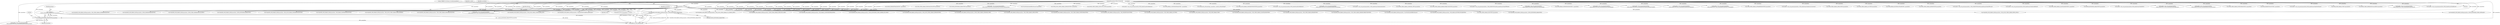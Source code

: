 digraph "0_Android_89913d7df36dbeb458ce165856bd6505a2ec647d_2@pointer" {
"1002637" [label="(Call,* pParam =\n (QOMX_EXTNINDEX_PARAMTYPE*)paramData)"];
"1002639" [label="(Call,(QOMX_EXTNINDEX_PARAMTYPE*)paramData)"];
"1002633" [label="(Call,VALIDATE_OMX_PARAM_DATA(paramData, QOMX_EXTNINDEX_PARAMTYPE))"];
"1000131" [label="(Call,paramData == NULL)"];
"1000112" [label="(MethodParameterIn,OMX_IN OMX_PTR        paramData)"];
"1002298" [label="(Call,(QOMX_INDEXEXTRADATATYPE *)paramData)"];
"1000136" [label="(Literal,\"ERROR: Get Param in Invalid paramData\")"];
"1000790" [label="(Call,VALIDATE_OMX_PARAM_DATA(paramData, OMX_VIDEO_PARAM_MPEG4TYPE))"];
"1002290" [label="(Call,VALIDATE_OMX_PARAM_DATA(paramData, QOMX_INDEXEXTRADATATYPE))"];
"1000142" [label="(Identifier,m_state)"];
"1002641" [label="(Identifier,paramData)"];
"1000171" [label="(Call,VALIDATE_OMX_PARAM_DATA(paramData, OMX_PARAM_PORTDEFINITIONTYPE))"];
"1001284" [label="(Call,(OMX_VIDEO_PARAM_PROFILELEVELTYPE*)paramData)"];
"1002551" [label="(Call,VALIDATE_OMX_PARAM_DATA(paramData, QOMX_VIDEO_PARAM_LTRCOUNT_TYPE))"];
"1002587" [label="(Call,(QOMX_EXTNINDEX_PARAMTYPE*)paramData)"];
"1000590" [label="(Call,VALIDATE_OMX_PARAM_DATA(paramData, OMX_VIDEO_PARAM_PORTFORMATTYPE))"];
"1002122" [label="(Call,VALIDATE_OMX_PARAM_DATA(paramData, OMX_VIDEO_PARAM_INTRAREFRESHTYPE))"];
"1002928" [label="(Call,handle->venc_set_param(paramData,\n (OMX_INDEXTYPE)OMX_QcomIndexParamVideoHybridHierpMode))"];
"1002759" [label="(Call,VALIDATE_OMX_PARAM_DATA(paramData, QOMX_VIDEO_HIERARCHICALLAYERS))"];
"1002158" [label="(Call,(StoreMetaDataInBuffersParams*)paramData)"];
"1002011" [label="(Call,VALIDATE_OMX_PARAM_DATA(paramData, OMX_QCOM_PARAM_PORTDEFINITIONTYPE))"];
"1002910" [label="(Call,handle->venc_set_param(paramData,\n (OMX_INDEXTYPE) OMX_QcomIndexParamSetMVSearchrange))"];
"1002639" [label="(Call,(QOMX_EXTNINDEX_PARAMTYPE*)paramData)"];
"1001966" [label="(Call,(OMX_QCOM_VIDEO_PARAM_QPRANGETYPE*) paramData)"];
"1002848" [label="(Call,VALIDATE_OMX_PARAM_DATA(paramData, OMX_QCOM_VIDEO_PARAM_VUI_TIMING_INFO))"];
"1002557" [label="(Call,(QOMX_VIDEO_PARAM_LTRCOUNT_TYPE*)paramData)"];
"1000295" [label="(Call,handle->venc_set_param(paramData,OMX_IndexParamPortDefinition))"];
"1001548" [label="(Call,(OMX_PARAM_COMPONENTROLETYPE *) paramData)"];
"1002899" [label="(Call,memcpy(&m_sParamInitqp, paramData, sizeof(m_sParamInitqp)))"];
"1002017" [label="(Call,(OMX_QCOM_PARAM_PORTDEFINITIONTYPE*)paramData)"];
"1000489" [label="(Call,handle->venc_set_param(paramData,OMX_IndexParamPortDefinition))"];
"1002695" [label="(Call,handle->venc_set_param(paramData,\n (OMX_INDEXTYPE)OMX_QcomIndexEnableH263PlusPType))"];
"1001958" [label="(Call,VALIDATE_OMX_PARAM_DATA(paramData, OMX_QCOM_VIDEO_PARAM_QPRANGETYPE))"];
"1002633" [label="(Call,VALIDATE_OMX_PARAM_DATA(paramData, QOMX_EXTNINDEX_PARAMTYPE))"];
"1001920" [label="(Call,handle->venc_set_param(paramData, OMX_IndexParamVideoQuantization))"];
"1001807" [label="(Call,VALIDATE_OMX_PARAM_DATA(paramData, OMX_PRIORITYMGMTTYPE))"];
"1002527" [label="(Call,(QOMX_VIDEO_PARAM_LTRMODE_TYPE*)paramData)"];
"1000698" [label="(Call,VALIDATE_OMX_PARAM_DATA(paramData, OMX_PORT_PARAM_TYPE))"];
"1000131" [label="(Call,paramData == NULL)"];
"1002092" [label="(Call,VALIDATE_OMX_PARAM_DATA(paramData, OMX_VIDEO_PARAM_ERRORCORRECTIONTYPE))"];
"1002100" [label="(Call,(OMX_VIDEO_PARAM_ERRORCORRECTIONTYPE*)paramData)"];
"1002651" [label="(Call,handle->venc_set_param(paramData,\n (OMX_INDEXTYPE)OMX_QcomIndexEnableSliceDeliveryMode))"];
"1002532" [label="(Call,handle->venc_set_param(paramData, (OMX_INDEXTYPE)QOMX_IndexParamVideoLTRMode))"];
"1002889" [label="(Call,handle->venc_set_param(paramData,\n (OMX_INDEXTYPE)QOMX_IndexParamVideoInitialQp))"];
"1002152" [label="(Call,VALIDATE_OMX_PARAM_DATA(paramData, StoreMetaDataInBuffersParams))"];
"1000177" [label="(Call,(OMX_PARAM_PORTDEFINITIONTYPE *) paramData)"];
"1002675" [label="(Call,VALIDATE_OMX_PARAM_DATA(paramData, QOMX_EXTNINDEX_PARAMTYPE))"];
"1001978" [label="(Call,handle->venc_set_param(paramData,\n (OMX_INDEXTYPE)OMX_QcomIndexParamVideoQPRange))"];
"1002866" [label="(Call,VALIDATE_OMX_PARAM_DATA(paramData, OMX_QCOM_VIDEO_PARAM_PEAK_BITRATE))"];
"1002724" [label="(Call,handle->venc_set_param(paramData,\n (OMX_INDEXTYPE)OMX_QcomIndexParamSequenceHeaderWithIDR))"];
"1002638" [label="(Identifier,pParam)"];
"1000112" [label="(MethodParameterIn,OMX_IN OMX_PTR        paramData)"];
"1002744" [label="(Call,handle->venc_set_param(paramData,\n (OMX_INDEXTYPE)OMX_QcomIndexParamH264AUDelimiter))"];
"1001278" [label="(Call,VALIDATE_OMX_PARAM_DATA(paramData, OMX_VIDEO_PARAM_PROFILELEVELTYPE))"];
"1002739" [label="(Call,VALIDATE_OMX_PARAM_DATA(paramData, OMX_QCOM_VIDEO_CONFIG_H264_AUD))"];
"1002853" [label="(Call,handle->venc_set_param(paramData,\n (OMX_INDEXTYPE) OMX_QcomIndexParamH264VUITimingInfo))"];
"1002719" [label="(Call,VALIDATE_OMX_PARAM_DATA(paramData, PrependSPSPPSToIDRFramesParams))"];
"1000132" [label="(Identifier,paramData)"];
"1001542" [label="(Call,VALIDATE_OMX_PARAM_DATA(paramData, OMX_PARAM_COMPONENTROLETYPE))"];
"1002130" [label="(Call,(OMX_VIDEO_PARAM_INTRAREFRESHTYPE*)paramData)"];
"1002105" [label="(Call,handle->venc_set_param(paramData, OMX_IndexParamVideoErrorCorrection))"];
"1000796" [label="(Call,(OMX_VIDEO_PARAM_MPEG4TYPE*)paramData)"];
"1002923" [label="(Call,VALIDATE_OMX_PARAM_DATA(paramData, QOMX_EXTNINDEX_VIDEO_HYBRID_HP_MODE))"];
"1002521" [label="(Call,VALIDATE_OMX_PARAM_DATA(paramData, QOMX_VIDEO_PARAM_LTRMODE_TYPE))"];
"1000133" [label="(Identifier,NULL)"];
"1000967" [label="(Call,(OMX_VIDEO_PARAM_AVCTYPE*)paramData)"];
"1001866" [label="(Call,(OMX_PARAM_BUFFERSUPPLIERTYPE*) paramData)"];
"1002632" [label="(Block,)"];
"1002635" [label="(Identifier,QOMX_EXTNINDEX_PARAMTYPE)"];
"1000961" [label="(Call,VALIDATE_OMX_PARAM_DATA(paramData, OMX_VIDEO_PARAM_AVCTYPE))"];
"1000718" [label="(Call,(OMX_VIDEO_PARAM_BITRATETYPE*)paramData)"];
"1001900" [label="(Call,VALIDATE_OMX_PARAM_DATA(paramData, OMX_VIDEO_PARAM_QUANTIZATIONTYPE))"];
"1000712" [label="(Call,VALIDATE_OMX_PARAM_DATA(paramData, OMX_VIDEO_PARAM_BITRATETYPE))"];
"1002645" [label="(Identifier,pParam)"];
"1002562" [label="(Call,handle->venc_set_param(paramData, (OMX_INDEXTYPE)QOMX_IndexParamVideoLTRCount))"];
"1000130" [label="(ControlStructure,if (paramData == NULL))"];
"1002135" [label="(Call,handle->venc_set_param(paramData,OMX_IndexParamVideoIntraRefresh))"];
"1002634" [label="(Identifier,paramData)"];
"1001858" [label="(Call,VALIDATE_OMX_PARAM_DATA(paramData, OMX_PARAM_BUFFERSUPPLIERTYPE))"];
"1001908" [label="(Call,(OMX_VIDEO_PARAM_QUANTIZATIONTYPE*) paramData)"];
"1002681" [label="(Call,(QOMX_EXTNINDEX_PARAMTYPE*)paramData)"];
"1000931" [label="(Call,handle->venc_set_param(paramData,OMX_IndexParamVideoH263))"];
"1000924" [label="(Call,(OMX_VIDEO_PARAM_H263TYPE*)paramData)"];
"1002871" [label="(Call,handle->venc_set_param(paramData,\n (OMX_INDEXTYPE) OMX_QcomIndexParamPeakBitrate))"];
"1002779" [label="(Call,handle->venc_set_param(paramData,\n (OMX_INDEXTYPE)OMX_QcomIndexHierarchicalStructure))"];
"1000596" [label="(Call,(OMX_VIDEO_PARAM_PORTFORMATTYPE *)paramData)"];
"1002951" [label="(MethodReturn,OMX_ERRORTYPE)"];
"1002581" [label="(Call,VALIDATE_OMX_PARAM_DATA(paramData, QOMX_EXTNINDEX_PARAMTYPE))"];
"1002830" [label="(Call,VALIDATE_OMX_PARAM_DATA(paramData, OMX_QCOM_VIDEO_PARAM_PERF_LEVEL))"];
"1001824" [label="(Call,(OMX_PRIORITYMGMTTYPE*) paramData)"];
"1000613" [label="(Call,handle->venc_set_param(paramData,OMX_IndexParamVideoPortFormat))"];
"1000704" [label="(Call,(OMX_PORT_PARAM_TYPE*)(paramData))"];
"1002765" [label="(Call,(QOMX_VIDEO_HIERARCHICALLAYERS*)paramData)"];
"1002835" [label="(Call,handle->venc_set_param(paramData,\n (OMX_INDEXTYPE) OMX_QcomIndexParamPerfLevel))"];
"1002637" [label="(Call,* pParam =\n (QOMX_EXTNINDEX_PARAMTYPE*)paramData)"];
"1000725" [label="(Call,handle->venc_set_param(paramData,OMX_IndexParamVideoBitrate))"];
"1002884" [label="(Call,VALIDATE_OMX_PARAM_DATA(paramData, QOMX_EXTNINDEX_VIDEO_INITIALQP))"];
"1002637" -> "1002632"  [label="AST: "];
"1002637" -> "1002639"  [label="CFG: "];
"1002638" -> "1002637"  [label="AST: "];
"1002639" -> "1002637"  [label="AST: "];
"1002645" -> "1002637"  [label="CFG: "];
"1002637" -> "1002951"  [label="DDG: (QOMX_EXTNINDEX_PARAMTYPE*)paramData"];
"1002637" -> "1002951"  [label="DDG: pParam"];
"1002639" -> "1002637"  [label="DDG: paramData"];
"1002639" -> "1002641"  [label="CFG: "];
"1002640" -> "1002639"  [label="AST: "];
"1002641" -> "1002639"  [label="AST: "];
"1002639" -> "1002951"  [label="DDG: paramData"];
"1002633" -> "1002639"  [label="DDG: paramData"];
"1000112" -> "1002639"  [label="DDG: paramData"];
"1002639" -> "1002651"  [label="DDG: paramData"];
"1002633" -> "1002632"  [label="AST: "];
"1002633" -> "1002635"  [label="CFG: "];
"1002634" -> "1002633"  [label="AST: "];
"1002635" -> "1002633"  [label="AST: "];
"1002638" -> "1002633"  [label="CFG: "];
"1002633" -> "1002951"  [label="DDG: VALIDATE_OMX_PARAM_DATA(paramData, QOMX_EXTNINDEX_PARAMTYPE)"];
"1002633" -> "1002951"  [label="DDG: QOMX_EXTNINDEX_PARAMTYPE"];
"1000131" -> "1002633"  [label="DDG: paramData"];
"1000112" -> "1002633"  [label="DDG: paramData"];
"1000131" -> "1000130"  [label="AST: "];
"1000131" -> "1000133"  [label="CFG: "];
"1000132" -> "1000131"  [label="AST: "];
"1000133" -> "1000131"  [label="AST: "];
"1000136" -> "1000131"  [label="CFG: "];
"1000142" -> "1000131"  [label="CFG: "];
"1000131" -> "1002951"  [label="DDG: paramData"];
"1000131" -> "1002951"  [label="DDG: NULL"];
"1000131" -> "1002951"  [label="DDG: paramData == NULL"];
"1000112" -> "1000131"  [label="DDG: paramData"];
"1000131" -> "1000171"  [label="DDG: paramData"];
"1000131" -> "1000590"  [label="DDG: paramData"];
"1000131" -> "1000698"  [label="DDG: paramData"];
"1000131" -> "1000712"  [label="DDG: paramData"];
"1000131" -> "1000790"  [label="DDG: paramData"];
"1000131" -> "1000924"  [label="DDG: paramData"];
"1000131" -> "1000961"  [label="DDG: paramData"];
"1000131" -> "1001278"  [label="DDG: paramData"];
"1000131" -> "1001542"  [label="DDG: paramData"];
"1000131" -> "1001807"  [label="DDG: paramData"];
"1000131" -> "1001858"  [label="DDG: paramData"];
"1000131" -> "1001900"  [label="DDG: paramData"];
"1000131" -> "1001958"  [label="DDG: paramData"];
"1000131" -> "1002011"  [label="DDG: paramData"];
"1000131" -> "1002092"  [label="DDG: paramData"];
"1000131" -> "1002122"  [label="DDG: paramData"];
"1000131" -> "1002152"  [label="DDG: paramData"];
"1000131" -> "1002290"  [label="DDG: paramData"];
"1000131" -> "1002521"  [label="DDG: paramData"];
"1000131" -> "1002551"  [label="DDG: paramData"];
"1000131" -> "1002581"  [label="DDG: paramData"];
"1000131" -> "1002675"  [label="DDG: paramData"];
"1000131" -> "1002719"  [label="DDG: paramData"];
"1000131" -> "1002739"  [label="DDG: paramData"];
"1000131" -> "1002759"  [label="DDG: paramData"];
"1000131" -> "1002830"  [label="DDG: paramData"];
"1000131" -> "1002848"  [label="DDG: paramData"];
"1000131" -> "1002866"  [label="DDG: paramData"];
"1000131" -> "1002884"  [label="DDG: paramData"];
"1000131" -> "1002910"  [label="DDG: paramData"];
"1000131" -> "1002923"  [label="DDG: paramData"];
"1000112" -> "1000109"  [label="AST: "];
"1000112" -> "1002951"  [label="DDG: paramData"];
"1000112" -> "1000171"  [label="DDG: paramData"];
"1000112" -> "1000177"  [label="DDG: paramData"];
"1000112" -> "1000295"  [label="DDG: paramData"];
"1000112" -> "1000489"  [label="DDG: paramData"];
"1000112" -> "1000590"  [label="DDG: paramData"];
"1000112" -> "1000596"  [label="DDG: paramData"];
"1000112" -> "1000613"  [label="DDG: paramData"];
"1000112" -> "1000698"  [label="DDG: paramData"];
"1000112" -> "1000704"  [label="DDG: paramData"];
"1000112" -> "1000712"  [label="DDG: paramData"];
"1000112" -> "1000718"  [label="DDG: paramData"];
"1000112" -> "1000725"  [label="DDG: paramData"];
"1000112" -> "1000790"  [label="DDG: paramData"];
"1000112" -> "1000796"  [label="DDG: paramData"];
"1000112" -> "1000924"  [label="DDG: paramData"];
"1000112" -> "1000931"  [label="DDG: paramData"];
"1000112" -> "1000961"  [label="DDG: paramData"];
"1000112" -> "1000967"  [label="DDG: paramData"];
"1000112" -> "1001278"  [label="DDG: paramData"];
"1000112" -> "1001284"  [label="DDG: paramData"];
"1000112" -> "1001542"  [label="DDG: paramData"];
"1000112" -> "1001548"  [label="DDG: paramData"];
"1000112" -> "1001807"  [label="DDG: paramData"];
"1000112" -> "1001824"  [label="DDG: paramData"];
"1000112" -> "1001858"  [label="DDG: paramData"];
"1000112" -> "1001866"  [label="DDG: paramData"];
"1000112" -> "1001900"  [label="DDG: paramData"];
"1000112" -> "1001908"  [label="DDG: paramData"];
"1000112" -> "1001920"  [label="DDG: paramData"];
"1000112" -> "1001958"  [label="DDG: paramData"];
"1000112" -> "1001966"  [label="DDG: paramData"];
"1000112" -> "1001978"  [label="DDG: paramData"];
"1000112" -> "1002011"  [label="DDG: paramData"];
"1000112" -> "1002017"  [label="DDG: paramData"];
"1000112" -> "1002092"  [label="DDG: paramData"];
"1000112" -> "1002100"  [label="DDG: paramData"];
"1000112" -> "1002105"  [label="DDG: paramData"];
"1000112" -> "1002122"  [label="DDG: paramData"];
"1000112" -> "1002130"  [label="DDG: paramData"];
"1000112" -> "1002135"  [label="DDG: paramData"];
"1000112" -> "1002152"  [label="DDG: paramData"];
"1000112" -> "1002158"  [label="DDG: paramData"];
"1000112" -> "1002290"  [label="DDG: paramData"];
"1000112" -> "1002298"  [label="DDG: paramData"];
"1000112" -> "1002521"  [label="DDG: paramData"];
"1000112" -> "1002527"  [label="DDG: paramData"];
"1000112" -> "1002532"  [label="DDG: paramData"];
"1000112" -> "1002551"  [label="DDG: paramData"];
"1000112" -> "1002557"  [label="DDG: paramData"];
"1000112" -> "1002562"  [label="DDG: paramData"];
"1000112" -> "1002581"  [label="DDG: paramData"];
"1000112" -> "1002587"  [label="DDG: paramData"];
"1000112" -> "1002651"  [label="DDG: paramData"];
"1000112" -> "1002675"  [label="DDG: paramData"];
"1000112" -> "1002681"  [label="DDG: paramData"];
"1000112" -> "1002695"  [label="DDG: paramData"];
"1000112" -> "1002719"  [label="DDG: paramData"];
"1000112" -> "1002724"  [label="DDG: paramData"];
"1000112" -> "1002739"  [label="DDG: paramData"];
"1000112" -> "1002744"  [label="DDG: paramData"];
"1000112" -> "1002759"  [label="DDG: paramData"];
"1000112" -> "1002765"  [label="DDG: paramData"];
"1000112" -> "1002779"  [label="DDG: paramData"];
"1000112" -> "1002830"  [label="DDG: paramData"];
"1000112" -> "1002835"  [label="DDG: paramData"];
"1000112" -> "1002848"  [label="DDG: paramData"];
"1000112" -> "1002853"  [label="DDG: paramData"];
"1000112" -> "1002866"  [label="DDG: paramData"];
"1000112" -> "1002871"  [label="DDG: paramData"];
"1000112" -> "1002884"  [label="DDG: paramData"];
"1000112" -> "1002889"  [label="DDG: paramData"];
"1000112" -> "1002899"  [label="DDG: paramData"];
"1000112" -> "1002910"  [label="DDG: paramData"];
"1000112" -> "1002923"  [label="DDG: paramData"];
"1000112" -> "1002928"  [label="DDG: paramData"];
}
